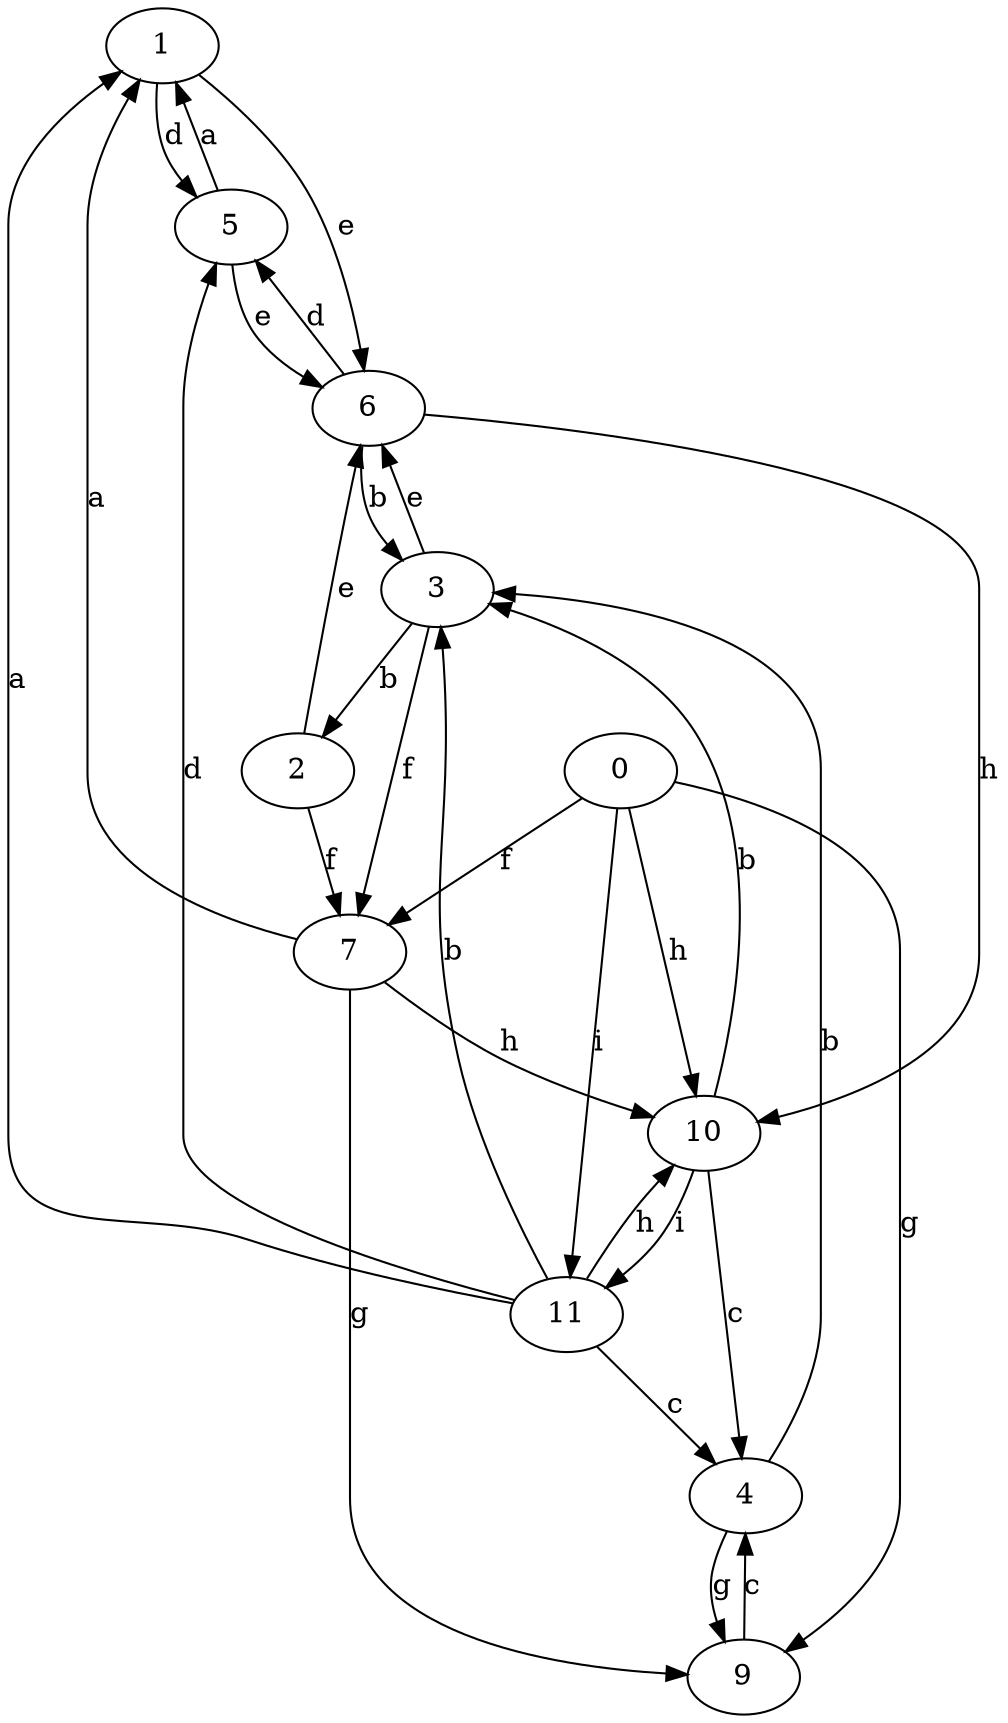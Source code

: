 strict digraph  {
1;
2;
3;
4;
5;
6;
7;
9;
10;
11;
0;
1 -> 5  [label=d];
1 -> 6  [label=e];
2 -> 6  [label=e];
2 -> 7  [label=f];
3 -> 2  [label=b];
3 -> 6  [label=e];
3 -> 7  [label=f];
4 -> 3  [label=b];
4 -> 9  [label=g];
5 -> 1  [label=a];
5 -> 6  [label=e];
6 -> 3  [label=b];
6 -> 5  [label=d];
6 -> 10  [label=h];
7 -> 1  [label=a];
7 -> 9  [label=g];
7 -> 10  [label=h];
9 -> 4  [label=c];
10 -> 3  [label=b];
10 -> 4  [label=c];
10 -> 11  [label=i];
11 -> 1  [label=a];
11 -> 3  [label=b];
11 -> 4  [label=c];
11 -> 5  [label=d];
11 -> 10  [label=h];
0 -> 7  [label=f];
0 -> 9  [label=g];
0 -> 10  [label=h];
0 -> 11  [label=i];
}
